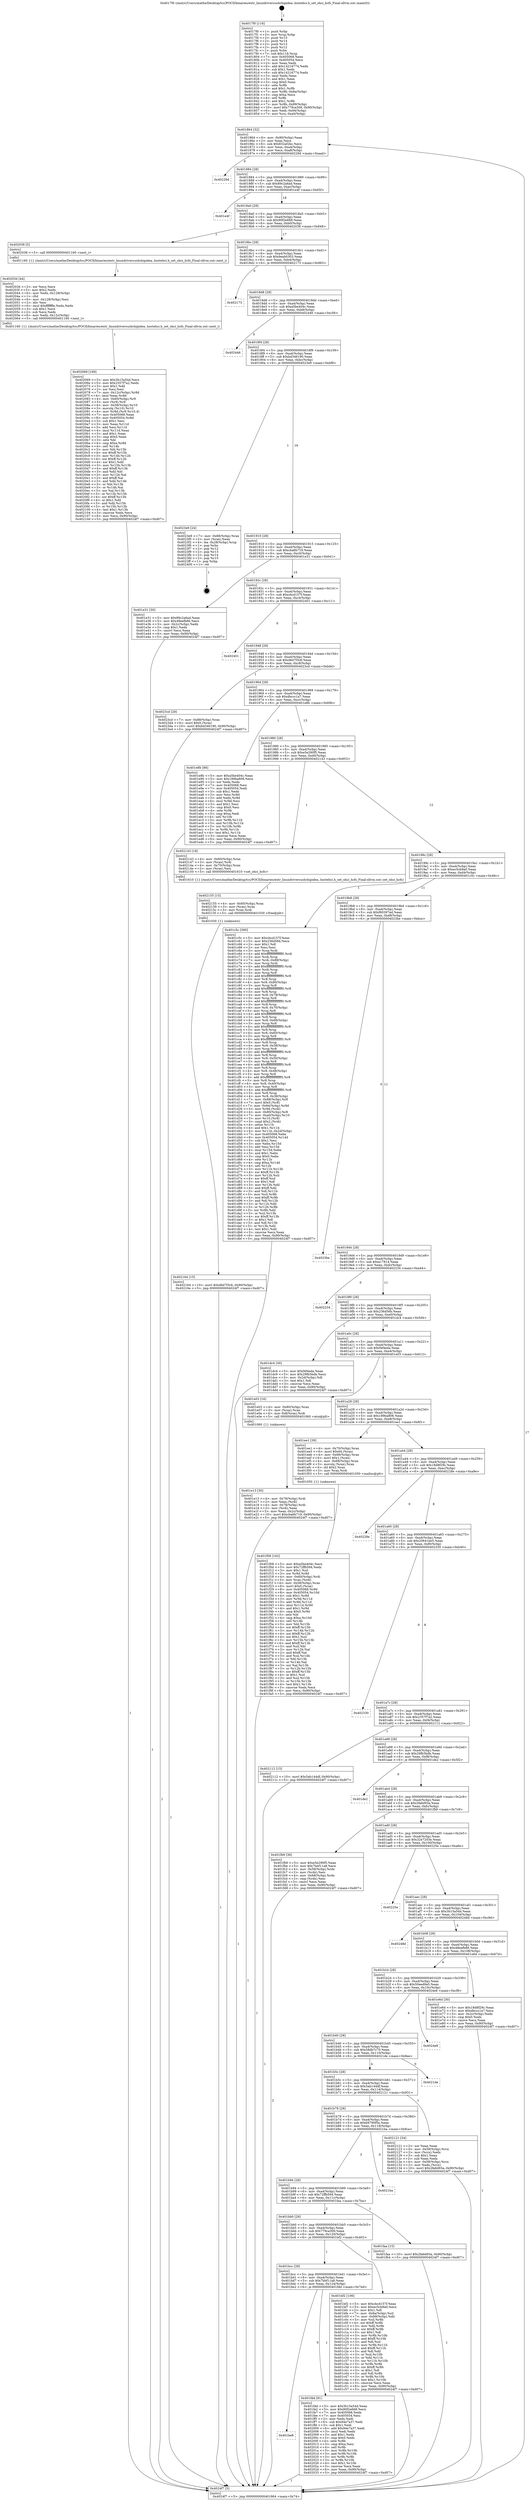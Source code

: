 digraph "0x4017f0" {
  label = "0x4017f0 (/mnt/c/Users/mathe/Desktop/tcc/POCII/binaries/extr_linuxdriversusbchipidea..hostehci.h_set_ohci_hcfs_Final-ollvm.out::main(0))"
  labelloc = "t"
  node[shape=record]

  Entry [label="",width=0.3,height=0.3,shape=circle,fillcolor=black,style=filled]
  "0x401864" [label="{
     0x401864 [32]\l
     | [instrs]\l
     &nbsp;&nbsp;0x401864 \<+6\>: mov -0x90(%rbp),%eax\l
     &nbsp;&nbsp;0x40186a \<+2\>: mov %eax,%ecx\l
     &nbsp;&nbsp;0x40186c \<+6\>: sub $0x832af2bc,%ecx\l
     &nbsp;&nbsp;0x401872 \<+6\>: mov %eax,-0xa4(%rbp)\l
     &nbsp;&nbsp;0x401878 \<+6\>: mov %ecx,-0xa8(%rbp)\l
     &nbsp;&nbsp;0x40187e \<+6\>: je 000000000040229d \<main+0xaad\>\l
  }"]
  "0x40229d" [label="{
     0x40229d\l
  }", style=dashed]
  "0x401884" [label="{
     0x401884 [28]\l
     | [instrs]\l
     &nbsp;&nbsp;0x401884 \<+5\>: jmp 0000000000401889 \<main+0x99\>\l
     &nbsp;&nbsp;0x401889 \<+6\>: mov -0xa4(%rbp),%eax\l
     &nbsp;&nbsp;0x40188f \<+5\>: sub $0x89c2a6ad,%eax\l
     &nbsp;&nbsp;0x401894 \<+6\>: mov %eax,-0xac(%rbp)\l
     &nbsp;&nbsp;0x40189a \<+6\>: je 0000000000401e4f \<main+0x65f\>\l
  }"]
  Exit [label="",width=0.3,height=0.3,shape=circle,fillcolor=black,style=filled,peripheries=2]
  "0x401e4f" [label="{
     0x401e4f\l
  }", style=dashed]
  "0x4018a0" [label="{
     0x4018a0 [28]\l
     | [instrs]\l
     &nbsp;&nbsp;0x4018a0 \<+5\>: jmp 00000000004018a5 \<main+0xb5\>\l
     &nbsp;&nbsp;0x4018a5 \<+6\>: mov -0xa4(%rbp),%eax\l
     &nbsp;&nbsp;0x4018ab \<+5\>: sub $0x90f2e668,%eax\l
     &nbsp;&nbsp;0x4018b0 \<+6\>: mov %eax,-0xb0(%rbp)\l
     &nbsp;&nbsp;0x4018b6 \<+6\>: je 0000000000402038 \<main+0x848\>\l
  }"]
  "0x402164" [label="{
     0x402164 [15]\l
     | [instrs]\l
     &nbsp;&nbsp;0x402164 \<+10\>: movl $0xd6d7f3c6,-0x90(%rbp)\l
     &nbsp;&nbsp;0x40216e \<+5\>: jmp 00000000004024f7 \<main+0xd07\>\l
  }"]
  "0x402038" [label="{
     0x402038 [5]\l
     | [instrs]\l
     &nbsp;&nbsp;0x402038 \<+5\>: call 0000000000401160 \<next_i\>\l
     | [calls]\l
     &nbsp;&nbsp;0x401160 \{1\} (/mnt/c/Users/mathe/Desktop/tcc/POCII/binaries/extr_linuxdriversusbchipidea..hostehci.h_set_ohci_hcfs_Final-ollvm.out::next_i)\l
  }"]
  "0x4018bc" [label="{
     0x4018bc [28]\l
     | [instrs]\l
     &nbsp;&nbsp;0x4018bc \<+5\>: jmp 00000000004018c1 \<main+0xd1\>\l
     &nbsp;&nbsp;0x4018c1 \<+6\>: mov -0xa4(%rbp),%eax\l
     &nbsp;&nbsp;0x4018c7 \<+5\>: sub $0x9eab0303,%eax\l
     &nbsp;&nbsp;0x4018cc \<+6\>: mov %eax,-0xb4(%rbp)\l
     &nbsp;&nbsp;0x4018d2 \<+6\>: je 0000000000402173 \<main+0x983\>\l
  }"]
  "0x402155" [label="{
     0x402155 [15]\l
     | [instrs]\l
     &nbsp;&nbsp;0x402155 \<+4\>: mov -0x60(%rbp),%rax\l
     &nbsp;&nbsp;0x402159 \<+3\>: mov (%rax),%rax\l
     &nbsp;&nbsp;0x40215c \<+3\>: mov %rax,%rdi\l
     &nbsp;&nbsp;0x40215f \<+5\>: call 0000000000401030 \<free@plt\>\l
     | [calls]\l
     &nbsp;&nbsp;0x401030 \{1\} (unknown)\l
  }"]
  "0x402173" [label="{
     0x402173\l
  }", style=dashed]
  "0x4018d8" [label="{
     0x4018d8 [28]\l
     | [instrs]\l
     &nbsp;&nbsp;0x4018d8 \<+5\>: jmp 00000000004018dd \<main+0xed\>\l
     &nbsp;&nbsp;0x4018dd \<+6\>: mov -0xa4(%rbp),%eax\l
     &nbsp;&nbsp;0x4018e3 \<+5\>: sub $0xa5be404c,%eax\l
     &nbsp;&nbsp;0x4018e8 \<+6\>: mov %eax,-0xb8(%rbp)\l
     &nbsp;&nbsp;0x4018ee \<+6\>: je 0000000000402446 \<main+0xc56\>\l
  }"]
  "0x402069" [label="{
     0x402069 [169]\l
     | [instrs]\l
     &nbsp;&nbsp;0x402069 \<+5\>: mov $0x3b15a54d,%ecx\l
     &nbsp;&nbsp;0x40206e \<+5\>: mov $0x2357f7a2,%edx\l
     &nbsp;&nbsp;0x402073 \<+3\>: mov $0x1,%dil\l
     &nbsp;&nbsp;0x402076 \<+2\>: xor %esi,%esi\l
     &nbsp;&nbsp;0x402078 \<+7\>: mov -0x12c(%rbp),%r8d\l
     &nbsp;&nbsp;0x40207f \<+4\>: imul %eax,%r8d\l
     &nbsp;&nbsp;0x402083 \<+4\>: mov -0x60(%rbp),%r9\l
     &nbsp;&nbsp;0x402087 \<+3\>: mov (%r9),%r9\l
     &nbsp;&nbsp;0x40208a \<+4\>: mov -0x58(%rbp),%r10\l
     &nbsp;&nbsp;0x40208e \<+3\>: movslq (%r10),%r10\l
     &nbsp;&nbsp;0x402091 \<+4\>: mov %r8d,(%r9,%r10,4)\l
     &nbsp;&nbsp;0x402095 \<+7\>: mov 0x405068,%eax\l
     &nbsp;&nbsp;0x40209c \<+8\>: mov 0x405054,%r8d\l
     &nbsp;&nbsp;0x4020a4 \<+3\>: sub $0x1,%esi\l
     &nbsp;&nbsp;0x4020a7 \<+3\>: mov %eax,%r11d\l
     &nbsp;&nbsp;0x4020aa \<+3\>: add %esi,%r11d\l
     &nbsp;&nbsp;0x4020ad \<+4\>: imul %r11d,%eax\l
     &nbsp;&nbsp;0x4020b1 \<+3\>: and $0x1,%eax\l
     &nbsp;&nbsp;0x4020b4 \<+3\>: cmp $0x0,%eax\l
     &nbsp;&nbsp;0x4020b7 \<+3\>: sete %bl\l
     &nbsp;&nbsp;0x4020ba \<+4\>: cmp $0xa,%r8d\l
     &nbsp;&nbsp;0x4020be \<+4\>: setl %r14b\l
     &nbsp;&nbsp;0x4020c2 \<+3\>: mov %bl,%r15b\l
     &nbsp;&nbsp;0x4020c5 \<+4\>: xor $0xff,%r15b\l
     &nbsp;&nbsp;0x4020c9 \<+3\>: mov %r14b,%r12b\l
     &nbsp;&nbsp;0x4020cc \<+4\>: xor $0xff,%r12b\l
     &nbsp;&nbsp;0x4020d0 \<+4\>: xor $0x1,%dil\l
     &nbsp;&nbsp;0x4020d4 \<+3\>: mov %r15b,%r13b\l
     &nbsp;&nbsp;0x4020d7 \<+4\>: and $0xff,%r13b\l
     &nbsp;&nbsp;0x4020db \<+3\>: and %dil,%bl\l
     &nbsp;&nbsp;0x4020de \<+3\>: mov %r12b,%al\l
     &nbsp;&nbsp;0x4020e1 \<+2\>: and $0xff,%al\l
     &nbsp;&nbsp;0x4020e3 \<+3\>: and %dil,%r14b\l
     &nbsp;&nbsp;0x4020e6 \<+3\>: or %bl,%r13b\l
     &nbsp;&nbsp;0x4020e9 \<+3\>: or %r14b,%al\l
     &nbsp;&nbsp;0x4020ec \<+3\>: xor %al,%r13b\l
     &nbsp;&nbsp;0x4020ef \<+3\>: or %r12b,%r15b\l
     &nbsp;&nbsp;0x4020f2 \<+4\>: xor $0xff,%r15b\l
     &nbsp;&nbsp;0x4020f6 \<+4\>: or $0x1,%dil\l
     &nbsp;&nbsp;0x4020fa \<+3\>: and %dil,%r15b\l
     &nbsp;&nbsp;0x4020fd \<+3\>: or %r15b,%r13b\l
     &nbsp;&nbsp;0x402100 \<+4\>: test $0x1,%r13b\l
     &nbsp;&nbsp;0x402104 \<+3\>: cmovne %edx,%ecx\l
     &nbsp;&nbsp;0x402107 \<+6\>: mov %ecx,-0x90(%rbp)\l
     &nbsp;&nbsp;0x40210d \<+5\>: jmp 00000000004024f7 \<main+0xd07\>\l
  }"]
  "0x402446" [label="{
     0x402446\l
  }", style=dashed]
  "0x4018f4" [label="{
     0x4018f4 [28]\l
     | [instrs]\l
     &nbsp;&nbsp;0x4018f4 \<+5\>: jmp 00000000004018f9 \<main+0x109\>\l
     &nbsp;&nbsp;0x4018f9 \<+6\>: mov -0xa4(%rbp),%eax\l
     &nbsp;&nbsp;0x4018ff \<+5\>: sub $0xbd346190,%eax\l
     &nbsp;&nbsp;0x401904 \<+6\>: mov %eax,-0xbc(%rbp)\l
     &nbsp;&nbsp;0x40190a \<+6\>: je 00000000004023e9 \<main+0xbf9\>\l
  }"]
  "0x40203d" [label="{
     0x40203d [44]\l
     | [instrs]\l
     &nbsp;&nbsp;0x40203d \<+2\>: xor %ecx,%ecx\l
     &nbsp;&nbsp;0x40203f \<+5\>: mov $0x2,%edx\l
     &nbsp;&nbsp;0x402044 \<+6\>: mov %edx,-0x128(%rbp)\l
     &nbsp;&nbsp;0x40204a \<+1\>: cltd\l
     &nbsp;&nbsp;0x40204b \<+6\>: mov -0x128(%rbp),%esi\l
     &nbsp;&nbsp;0x402051 \<+2\>: idiv %esi\l
     &nbsp;&nbsp;0x402053 \<+6\>: imul $0xfffffffe,%edx,%edx\l
     &nbsp;&nbsp;0x402059 \<+3\>: sub $0x1,%ecx\l
     &nbsp;&nbsp;0x40205c \<+2\>: sub %ecx,%edx\l
     &nbsp;&nbsp;0x40205e \<+6\>: mov %edx,-0x12c(%rbp)\l
     &nbsp;&nbsp;0x402064 \<+5\>: call 0000000000401160 \<next_i\>\l
     | [calls]\l
     &nbsp;&nbsp;0x401160 \{1\} (/mnt/c/Users/mathe/Desktop/tcc/POCII/binaries/extr_linuxdriversusbchipidea..hostehci.h_set_ohci_hcfs_Final-ollvm.out::next_i)\l
  }"]
  "0x4023e9" [label="{
     0x4023e9 [24]\l
     | [instrs]\l
     &nbsp;&nbsp;0x4023e9 \<+7\>: mov -0x88(%rbp),%rax\l
     &nbsp;&nbsp;0x4023f0 \<+2\>: mov (%rax),%eax\l
     &nbsp;&nbsp;0x4023f2 \<+4\>: lea -0x28(%rbp),%rsp\l
     &nbsp;&nbsp;0x4023f6 \<+1\>: pop %rbx\l
     &nbsp;&nbsp;0x4023f7 \<+2\>: pop %r12\l
     &nbsp;&nbsp;0x4023f9 \<+2\>: pop %r13\l
     &nbsp;&nbsp;0x4023fb \<+2\>: pop %r14\l
     &nbsp;&nbsp;0x4023fd \<+2\>: pop %r15\l
     &nbsp;&nbsp;0x4023ff \<+1\>: pop %rbp\l
     &nbsp;&nbsp;0x402400 \<+1\>: ret\l
  }"]
  "0x401910" [label="{
     0x401910 [28]\l
     | [instrs]\l
     &nbsp;&nbsp;0x401910 \<+5\>: jmp 0000000000401915 \<main+0x125\>\l
     &nbsp;&nbsp;0x401915 \<+6\>: mov -0xa4(%rbp),%eax\l
     &nbsp;&nbsp;0x40191b \<+5\>: sub $0xcba6b719,%eax\l
     &nbsp;&nbsp;0x401920 \<+6\>: mov %eax,-0xc0(%rbp)\l
     &nbsp;&nbsp;0x401926 \<+6\>: je 0000000000401e31 \<main+0x641\>\l
  }"]
  "0x401be8" [label="{
     0x401be8\l
  }", style=dashed]
  "0x401e31" [label="{
     0x401e31 [30]\l
     | [instrs]\l
     &nbsp;&nbsp;0x401e31 \<+5\>: mov $0x89c2a6ad,%eax\l
     &nbsp;&nbsp;0x401e36 \<+5\>: mov $0x48eefb86,%ecx\l
     &nbsp;&nbsp;0x401e3b \<+3\>: mov -0x2c(%rbp),%edx\l
     &nbsp;&nbsp;0x401e3e \<+3\>: cmp $0x1,%edx\l
     &nbsp;&nbsp;0x401e41 \<+3\>: cmovl %ecx,%eax\l
     &nbsp;&nbsp;0x401e44 \<+6\>: mov %eax,-0x90(%rbp)\l
     &nbsp;&nbsp;0x401e4a \<+5\>: jmp 00000000004024f7 \<main+0xd07\>\l
  }"]
  "0x40192c" [label="{
     0x40192c [28]\l
     | [instrs]\l
     &nbsp;&nbsp;0x40192c \<+5\>: jmp 0000000000401931 \<main+0x141\>\l
     &nbsp;&nbsp;0x401931 \<+6\>: mov -0xa4(%rbp),%eax\l
     &nbsp;&nbsp;0x401937 \<+5\>: sub $0xcbcd157f,%eax\l
     &nbsp;&nbsp;0x40193c \<+6\>: mov %eax,-0xc4(%rbp)\l
     &nbsp;&nbsp;0x401942 \<+6\>: je 0000000000402401 \<main+0xc11\>\l
  }"]
  "0x401fdd" [label="{
     0x401fdd [91]\l
     | [instrs]\l
     &nbsp;&nbsp;0x401fdd \<+5\>: mov $0x3b15a54d,%eax\l
     &nbsp;&nbsp;0x401fe2 \<+5\>: mov $0x90f2e668,%ecx\l
     &nbsp;&nbsp;0x401fe7 \<+7\>: mov 0x405068,%edx\l
     &nbsp;&nbsp;0x401fee \<+7\>: mov 0x405054,%esi\l
     &nbsp;&nbsp;0x401ff5 \<+2\>: mov %edx,%edi\l
     &nbsp;&nbsp;0x401ff7 \<+6\>: sub $0x94e7a37,%edi\l
     &nbsp;&nbsp;0x401ffd \<+3\>: sub $0x1,%edi\l
     &nbsp;&nbsp;0x402000 \<+6\>: add $0x94e7a37,%edi\l
     &nbsp;&nbsp;0x402006 \<+3\>: imul %edi,%edx\l
     &nbsp;&nbsp;0x402009 \<+3\>: and $0x1,%edx\l
     &nbsp;&nbsp;0x40200c \<+3\>: cmp $0x0,%edx\l
     &nbsp;&nbsp;0x40200f \<+4\>: sete %r8b\l
     &nbsp;&nbsp;0x402013 \<+3\>: cmp $0xa,%esi\l
     &nbsp;&nbsp;0x402016 \<+4\>: setl %r9b\l
     &nbsp;&nbsp;0x40201a \<+3\>: mov %r8b,%r10b\l
     &nbsp;&nbsp;0x40201d \<+3\>: and %r9b,%r10b\l
     &nbsp;&nbsp;0x402020 \<+3\>: xor %r9b,%r8b\l
     &nbsp;&nbsp;0x402023 \<+3\>: or %r8b,%r10b\l
     &nbsp;&nbsp;0x402026 \<+4\>: test $0x1,%r10b\l
     &nbsp;&nbsp;0x40202a \<+3\>: cmovne %ecx,%eax\l
     &nbsp;&nbsp;0x40202d \<+6\>: mov %eax,-0x90(%rbp)\l
     &nbsp;&nbsp;0x402033 \<+5\>: jmp 00000000004024f7 \<main+0xd07\>\l
  }"]
  "0x402401" [label="{
     0x402401\l
  }", style=dashed]
  "0x401948" [label="{
     0x401948 [28]\l
     | [instrs]\l
     &nbsp;&nbsp;0x401948 \<+5\>: jmp 000000000040194d \<main+0x15d\>\l
     &nbsp;&nbsp;0x40194d \<+6\>: mov -0xa4(%rbp),%eax\l
     &nbsp;&nbsp;0x401953 \<+5\>: sub $0xd6d7f3c6,%eax\l
     &nbsp;&nbsp;0x401958 \<+6\>: mov %eax,-0xc8(%rbp)\l
     &nbsp;&nbsp;0x40195e \<+6\>: je 00000000004023cd \<main+0xbdd\>\l
  }"]
  "0x401f08" [label="{
     0x401f08 [162]\l
     | [instrs]\l
     &nbsp;&nbsp;0x401f08 \<+5\>: mov $0xa5be404c,%ecx\l
     &nbsp;&nbsp;0x401f0d \<+5\>: mov $0x72ffb594,%edx\l
     &nbsp;&nbsp;0x401f12 \<+3\>: mov $0x1,%sil\l
     &nbsp;&nbsp;0x401f15 \<+3\>: xor %r8d,%r8d\l
     &nbsp;&nbsp;0x401f18 \<+4\>: mov -0x60(%rbp),%rdi\l
     &nbsp;&nbsp;0x401f1c \<+3\>: mov %rax,(%rdi)\l
     &nbsp;&nbsp;0x401f1f \<+4\>: mov -0x58(%rbp),%rax\l
     &nbsp;&nbsp;0x401f23 \<+6\>: movl $0x0,(%rax)\l
     &nbsp;&nbsp;0x401f29 \<+8\>: mov 0x405068,%r9d\l
     &nbsp;&nbsp;0x401f31 \<+8\>: mov 0x405054,%r10d\l
     &nbsp;&nbsp;0x401f39 \<+4\>: sub $0x1,%r8d\l
     &nbsp;&nbsp;0x401f3d \<+3\>: mov %r9d,%r11d\l
     &nbsp;&nbsp;0x401f40 \<+3\>: add %r8d,%r11d\l
     &nbsp;&nbsp;0x401f43 \<+4\>: imul %r11d,%r9d\l
     &nbsp;&nbsp;0x401f47 \<+4\>: and $0x1,%r9d\l
     &nbsp;&nbsp;0x401f4b \<+4\>: cmp $0x0,%r9d\l
     &nbsp;&nbsp;0x401f4f \<+3\>: sete %bl\l
     &nbsp;&nbsp;0x401f52 \<+4\>: cmp $0xa,%r10d\l
     &nbsp;&nbsp;0x401f56 \<+4\>: setl %r14b\l
     &nbsp;&nbsp;0x401f5a \<+3\>: mov %bl,%r15b\l
     &nbsp;&nbsp;0x401f5d \<+4\>: xor $0xff,%r15b\l
     &nbsp;&nbsp;0x401f61 \<+3\>: mov %r14b,%r12b\l
     &nbsp;&nbsp;0x401f64 \<+4\>: xor $0xff,%r12b\l
     &nbsp;&nbsp;0x401f68 \<+4\>: xor $0x1,%sil\l
     &nbsp;&nbsp;0x401f6c \<+3\>: mov %r15b,%r13b\l
     &nbsp;&nbsp;0x401f6f \<+4\>: and $0xff,%r13b\l
     &nbsp;&nbsp;0x401f73 \<+3\>: and %sil,%bl\l
     &nbsp;&nbsp;0x401f76 \<+3\>: mov %r12b,%al\l
     &nbsp;&nbsp;0x401f79 \<+2\>: and $0xff,%al\l
     &nbsp;&nbsp;0x401f7b \<+3\>: and %sil,%r14b\l
     &nbsp;&nbsp;0x401f7e \<+3\>: or %bl,%r13b\l
     &nbsp;&nbsp;0x401f81 \<+3\>: or %r14b,%al\l
     &nbsp;&nbsp;0x401f84 \<+3\>: xor %al,%r13b\l
     &nbsp;&nbsp;0x401f87 \<+3\>: or %r12b,%r15b\l
     &nbsp;&nbsp;0x401f8a \<+4\>: xor $0xff,%r15b\l
     &nbsp;&nbsp;0x401f8e \<+4\>: or $0x1,%sil\l
     &nbsp;&nbsp;0x401f92 \<+3\>: and %sil,%r15b\l
     &nbsp;&nbsp;0x401f95 \<+3\>: or %r15b,%r13b\l
     &nbsp;&nbsp;0x401f98 \<+4\>: test $0x1,%r13b\l
     &nbsp;&nbsp;0x401f9c \<+3\>: cmovne %edx,%ecx\l
     &nbsp;&nbsp;0x401f9f \<+6\>: mov %ecx,-0x90(%rbp)\l
     &nbsp;&nbsp;0x401fa5 \<+5\>: jmp 00000000004024f7 \<main+0xd07\>\l
  }"]
  "0x4023cd" [label="{
     0x4023cd [28]\l
     | [instrs]\l
     &nbsp;&nbsp;0x4023cd \<+7\>: mov -0x88(%rbp),%rax\l
     &nbsp;&nbsp;0x4023d4 \<+6\>: movl $0x0,(%rax)\l
     &nbsp;&nbsp;0x4023da \<+10\>: movl $0xbd346190,-0x90(%rbp)\l
     &nbsp;&nbsp;0x4023e4 \<+5\>: jmp 00000000004024f7 \<main+0xd07\>\l
  }"]
  "0x401964" [label="{
     0x401964 [28]\l
     | [instrs]\l
     &nbsp;&nbsp;0x401964 \<+5\>: jmp 0000000000401969 \<main+0x179\>\l
     &nbsp;&nbsp;0x401969 \<+6\>: mov -0xa4(%rbp),%eax\l
     &nbsp;&nbsp;0x40196f \<+5\>: sub $0xdbccc1a7,%eax\l
     &nbsp;&nbsp;0x401974 \<+6\>: mov %eax,-0xcc(%rbp)\l
     &nbsp;&nbsp;0x40197a \<+6\>: je 0000000000401e8b \<main+0x69b\>\l
  }"]
  "0x401e13" [label="{
     0x401e13 [30]\l
     | [instrs]\l
     &nbsp;&nbsp;0x401e13 \<+4\>: mov -0x78(%rbp),%rdi\l
     &nbsp;&nbsp;0x401e17 \<+2\>: mov %eax,(%rdi)\l
     &nbsp;&nbsp;0x401e19 \<+4\>: mov -0x78(%rbp),%rdi\l
     &nbsp;&nbsp;0x401e1d \<+2\>: mov (%rdi),%eax\l
     &nbsp;&nbsp;0x401e1f \<+3\>: mov %eax,-0x2c(%rbp)\l
     &nbsp;&nbsp;0x401e22 \<+10\>: movl $0xcba6b719,-0x90(%rbp)\l
     &nbsp;&nbsp;0x401e2c \<+5\>: jmp 00000000004024f7 \<main+0xd07\>\l
  }"]
  "0x401e8b" [label="{
     0x401e8b [86]\l
     | [instrs]\l
     &nbsp;&nbsp;0x401e8b \<+5\>: mov $0xa5be404c,%eax\l
     &nbsp;&nbsp;0x401e90 \<+5\>: mov $0x189ba806,%ecx\l
     &nbsp;&nbsp;0x401e95 \<+2\>: xor %edx,%edx\l
     &nbsp;&nbsp;0x401e97 \<+7\>: mov 0x405068,%esi\l
     &nbsp;&nbsp;0x401e9e \<+7\>: mov 0x405054,%edi\l
     &nbsp;&nbsp;0x401ea5 \<+3\>: sub $0x1,%edx\l
     &nbsp;&nbsp;0x401ea8 \<+3\>: mov %esi,%r8d\l
     &nbsp;&nbsp;0x401eab \<+3\>: add %edx,%r8d\l
     &nbsp;&nbsp;0x401eae \<+4\>: imul %r8d,%esi\l
     &nbsp;&nbsp;0x401eb2 \<+3\>: and $0x1,%esi\l
     &nbsp;&nbsp;0x401eb5 \<+3\>: cmp $0x0,%esi\l
     &nbsp;&nbsp;0x401eb8 \<+4\>: sete %r9b\l
     &nbsp;&nbsp;0x401ebc \<+3\>: cmp $0xa,%edi\l
     &nbsp;&nbsp;0x401ebf \<+4\>: setl %r10b\l
     &nbsp;&nbsp;0x401ec3 \<+3\>: mov %r9b,%r11b\l
     &nbsp;&nbsp;0x401ec6 \<+3\>: and %r10b,%r11b\l
     &nbsp;&nbsp;0x401ec9 \<+3\>: xor %r10b,%r9b\l
     &nbsp;&nbsp;0x401ecc \<+3\>: or %r9b,%r11b\l
     &nbsp;&nbsp;0x401ecf \<+4\>: test $0x1,%r11b\l
     &nbsp;&nbsp;0x401ed3 \<+3\>: cmovne %ecx,%eax\l
     &nbsp;&nbsp;0x401ed6 \<+6\>: mov %eax,-0x90(%rbp)\l
     &nbsp;&nbsp;0x401edc \<+5\>: jmp 00000000004024f7 \<main+0xd07\>\l
  }"]
  "0x401980" [label="{
     0x401980 [28]\l
     | [instrs]\l
     &nbsp;&nbsp;0x401980 \<+5\>: jmp 0000000000401985 \<main+0x195\>\l
     &nbsp;&nbsp;0x401985 \<+6\>: mov -0xa4(%rbp),%eax\l
     &nbsp;&nbsp;0x40198b \<+5\>: sub $0xe5e290f5,%eax\l
     &nbsp;&nbsp;0x401990 \<+6\>: mov %eax,-0xd0(%rbp)\l
     &nbsp;&nbsp;0x401996 \<+6\>: je 0000000000402143 \<main+0x953\>\l
  }"]
  "0x4017f0" [label="{
     0x4017f0 [116]\l
     | [instrs]\l
     &nbsp;&nbsp;0x4017f0 \<+1\>: push %rbp\l
     &nbsp;&nbsp;0x4017f1 \<+3\>: mov %rsp,%rbp\l
     &nbsp;&nbsp;0x4017f4 \<+2\>: push %r15\l
     &nbsp;&nbsp;0x4017f6 \<+2\>: push %r14\l
     &nbsp;&nbsp;0x4017f8 \<+2\>: push %r13\l
     &nbsp;&nbsp;0x4017fa \<+2\>: push %r12\l
     &nbsp;&nbsp;0x4017fc \<+1\>: push %rbx\l
     &nbsp;&nbsp;0x4017fd \<+7\>: sub $0x118,%rsp\l
     &nbsp;&nbsp;0x401804 \<+7\>: mov 0x405068,%eax\l
     &nbsp;&nbsp;0x40180b \<+7\>: mov 0x405054,%ecx\l
     &nbsp;&nbsp;0x401812 \<+2\>: mov %eax,%edx\l
     &nbsp;&nbsp;0x401814 \<+6\>: add $0x14216774,%edx\l
     &nbsp;&nbsp;0x40181a \<+3\>: sub $0x1,%edx\l
     &nbsp;&nbsp;0x40181d \<+6\>: sub $0x14216774,%edx\l
     &nbsp;&nbsp;0x401823 \<+3\>: imul %edx,%eax\l
     &nbsp;&nbsp;0x401826 \<+3\>: and $0x1,%eax\l
     &nbsp;&nbsp;0x401829 \<+3\>: cmp $0x0,%eax\l
     &nbsp;&nbsp;0x40182c \<+4\>: sete %r8b\l
     &nbsp;&nbsp;0x401830 \<+4\>: and $0x1,%r8b\l
     &nbsp;&nbsp;0x401834 \<+7\>: mov %r8b,-0x8a(%rbp)\l
     &nbsp;&nbsp;0x40183b \<+3\>: cmp $0xa,%ecx\l
     &nbsp;&nbsp;0x40183e \<+4\>: setl %r8b\l
     &nbsp;&nbsp;0x401842 \<+4\>: and $0x1,%r8b\l
     &nbsp;&nbsp;0x401846 \<+7\>: mov %r8b,-0x89(%rbp)\l
     &nbsp;&nbsp;0x40184d \<+10\>: movl $0x779ca309,-0x90(%rbp)\l
     &nbsp;&nbsp;0x401857 \<+6\>: mov %edi,-0x94(%rbp)\l
     &nbsp;&nbsp;0x40185d \<+7\>: mov %rsi,-0xa0(%rbp)\l
  }"]
  "0x402143" [label="{
     0x402143 [18]\l
     | [instrs]\l
     &nbsp;&nbsp;0x402143 \<+4\>: mov -0x60(%rbp),%rax\l
     &nbsp;&nbsp;0x402147 \<+3\>: mov (%rax),%rdi\l
     &nbsp;&nbsp;0x40214a \<+4\>: mov -0x70(%rbp),%rax\l
     &nbsp;&nbsp;0x40214e \<+2\>: mov (%rax),%esi\l
     &nbsp;&nbsp;0x402150 \<+5\>: call 0000000000401610 \<set_ohci_hcfs\>\l
     | [calls]\l
     &nbsp;&nbsp;0x401610 \{1\} (/mnt/c/Users/mathe/Desktop/tcc/POCII/binaries/extr_linuxdriversusbchipidea..hostehci.h_set_ohci_hcfs_Final-ollvm.out::set_ohci_hcfs)\l
  }"]
  "0x40199c" [label="{
     0x40199c [28]\l
     | [instrs]\l
     &nbsp;&nbsp;0x40199c \<+5\>: jmp 00000000004019a1 \<main+0x1b1\>\l
     &nbsp;&nbsp;0x4019a1 \<+6\>: mov -0xa4(%rbp),%eax\l
     &nbsp;&nbsp;0x4019a7 \<+5\>: sub $0xec5cb9a0,%eax\l
     &nbsp;&nbsp;0x4019ac \<+6\>: mov %eax,-0xd4(%rbp)\l
     &nbsp;&nbsp;0x4019b2 \<+6\>: je 0000000000401c5c \<main+0x46c\>\l
  }"]
  "0x4024f7" [label="{
     0x4024f7 [5]\l
     | [instrs]\l
     &nbsp;&nbsp;0x4024f7 \<+5\>: jmp 0000000000401864 \<main+0x74\>\l
  }"]
  "0x401c5c" [label="{
     0x401c5c [360]\l
     | [instrs]\l
     &nbsp;&nbsp;0x401c5c \<+5\>: mov $0xcbcd157f,%eax\l
     &nbsp;&nbsp;0x401c61 \<+5\>: mov $0x236d56b,%ecx\l
     &nbsp;&nbsp;0x401c66 \<+2\>: mov $0x1,%dl\l
     &nbsp;&nbsp;0x401c68 \<+2\>: xor %esi,%esi\l
     &nbsp;&nbsp;0x401c6a \<+3\>: mov %rsp,%rdi\l
     &nbsp;&nbsp;0x401c6d \<+4\>: add $0xfffffffffffffff0,%rdi\l
     &nbsp;&nbsp;0x401c71 \<+3\>: mov %rdi,%rsp\l
     &nbsp;&nbsp;0x401c74 \<+7\>: mov %rdi,-0x88(%rbp)\l
     &nbsp;&nbsp;0x401c7b \<+3\>: mov %rsp,%rdi\l
     &nbsp;&nbsp;0x401c7e \<+4\>: add $0xfffffffffffffff0,%rdi\l
     &nbsp;&nbsp;0x401c82 \<+3\>: mov %rdi,%rsp\l
     &nbsp;&nbsp;0x401c85 \<+3\>: mov %rsp,%r8\l
     &nbsp;&nbsp;0x401c88 \<+4\>: add $0xfffffffffffffff0,%r8\l
     &nbsp;&nbsp;0x401c8c \<+3\>: mov %r8,%rsp\l
     &nbsp;&nbsp;0x401c8f \<+4\>: mov %r8,-0x80(%rbp)\l
     &nbsp;&nbsp;0x401c93 \<+3\>: mov %rsp,%r8\l
     &nbsp;&nbsp;0x401c96 \<+4\>: add $0xfffffffffffffff0,%r8\l
     &nbsp;&nbsp;0x401c9a \<+3\>: mov %r8,%rsp\l
     &nbsp;&nbsp;0x401c9d \<+4\>: mov %r8,-0x78(%rbp)\l
     &nbsp;&nbsp;0x401ca1 \<+3\>: mov %rsp,%r8\l
     &nbsp;&nbsp;0x401ca4 \<+4\>: add $0xfffffffffffffff0,%r8\l
     &nbsp;&nbsp;0x401ca8 \<+3\>: mov %r8,%rsp\l
     &nbsp;&nbsp;0x401cab \<+4\>: mov %r8,-0x70(%rbp)\l
     &nbsp;&nbsp;0x401caf \<+3\>: mov %rsp,%r8\l
     &nbsp;&nbsp;0x401cb2 \<+4\>: add $0xfffffffffffffff0,%r8\l
     &nbsp;&nbsp;0x401cb6 \<+3\>: mov %r8,%rsp\l
     &nbsp;&nbsp;0x401cb9 \<+4\>: mov %r8,-0x68(%rbp)\l
     &nbsp;&nbsp;0x401cbd \<+3\>: mov %rsp,%r8\l
     &nbsp;&nbsp;0x401cc0 \<+4\>: add $0xfffffffffffffff0,%r8\l
     &nbsp;&nbsp;0x401cc4 \<+3\>: mov %r8,%rsp\l
     &nbsp;&nbsp;0x401cc7 \<+4\>: mov %r8,-0x60(%rbp)\l
     &nbsp;&nbsp;0x401ccb \<+3\>: mov %rsp,%r8\l
     &nbsp;&nbsp;0x401cce \<+4\>: add $0xfffffffffffffff0,%r8\l
     &nbsp;&nbsp;0x401cd2 \<+3\>: mov %r8,%rsp\l
     &nbsp;&nbsp;0x401cd5 \<+4\>: mov %r8,-0x58(%rbp)\l
     &nbsp;&nbsp;0x401cd9 \<+3\>: mov %rsp,%r8\l
     &nbsp;&nbsp;0x401cdc \<+4\>: add $0xfffffffffffffff0,%r8\l
     &nbsp;&nbsp;0x401ce0 \<+3\>: mov %r8,%rsp\l
     &nbsp;&nbsp;0x401ce3 \<+4\>: mov %r8,-0x50(%rbp)\l
     &nbsp;&nbsp;0x401ce7 \<+3\>: mov %rsp,%r8\l
     &nbsp;&nbsp;0x401cea \<+4\>: add $0xfffffffffffffff0,%r8\l
     &nbsp;&nbsp;0x401cee \<+3\>: mov %r8,%rsp\l
     &nbsp;&nbsp;0x401cf1 \<+4\>: mov %r8,-0x48(%rbp)\l
     &nbsp;&nbsp;0x401cf5 \<+3\>: mov %rsp,%r8\l
     &nbsp;&nbsp;0x401cf8 \<+4\>: add $0xfffffffffffffff0,%r8\l
     &nbsp;&nbsp;0x401cfc \<+3\>: mov %r8,%rsp\l
     &nbsp;&nbsp;0x401cff \<+4\>: mov %r8,-0x40(%rbp)\l
     &nbsp;&nbsp;0x401d03 \<+3\>: mov %rsp,%r8\l
     &nbsp;&nbsp;0x401d06 \<+4\>: add $0xfffffffffffffff0,%r8\l
     &nbsp;&nbsp;0x401d0a \<+3\>: mov %r8,%rsp\l
     &nbsp;&nbsp;0x401d0d \<+4\>: mov %r8,-0x38(%rbp)\l
     &nbsp;&nbsp;0x401d11 \<+7\>: mov -0x88(%rbp),%r8\l
     &nbsp;&nbsp;0x401d18 \<+7\>: movl $0x0,(%r8)\l
     &nbsp;&nbsp;0x401d1f \<+7\>: mov -0x94(%rbp),%r9d\l
     &nbsp;&nbsp;0x401d26 \<+3\>: mov %r9d,(%rdi)\l
     &nbsp;&nbsp;0x401d29 \<+4\>: mov -0x80(%rbp),%r8\l
     &nbsp;&nbsp;0x401d2d \<+7\>: mov -0xa0(%rbp),%r10\l
     &nbsp;&nbsp;0x401d34 \<+3\>: mov %r10,(%r8)\l
     &nbsp;&nbsp;0x401d37 \<+3\>: cmpl $0x2,(%rdi)\l
     &nbsp;&nbsp;0x401d3a \<+4\>: setne %r11b\l
     &nbsp;&nbsp;0x401d3e \<+4\>: and $0x1,%r11b\l
     &nbsp;&nbsp;0x401d42 \<+4\>: mov %r11b,-0x2d(%rbp)\l
     &nbsp;&nbsp;0x401d46 \<+7\>: mov 0x405068,%ebx\l
     &nbsp;&nbsp;0x401d4d \<+8\>: mov 0x405054,%r14d\l
     &nbsp;&nbsp;0x401d55 \<+3\>: sub $0x1,%esi\l
     &nbsp;&nbsp;0x401d58 \<+3\>: mov %ebx,%r15d\l
     &nbsp;&nbsp;0x401d5b \<+3\>: add %esi,%r15d\l
     &nbsp;&nbsp;0x401d5e \<+4\>: imul %r15d,%ebx\l
     &nbsp;&nbsp;0x401d62 \<+3\>: and $0x1,%ebx\l
     &nbsp;&nbsp;0x401d65 \<+3\>: cmp $0x0,%ebx\l
     &nbsp;&nbsp;0x401d68 \<+4\>: sete %r11b\l
     &nbsp;&nbsp;0x401d6c \<+4\>: cmp $0xa,%r14d\l
     &nbsp;&nbsp;0x401d70 \<+4\>: setl %r12b\l
     &nbsp;&nbsp;0x401d74 \<+3\>: mov %r11b,%r13b\l
     &nbsp;&nbsp;0x401d77 \<+4\>: xor $0xff,%r13b\l
     &nbsp;&nbsp;0x401d7b \<+3\>: mov %r12b,%sil\l
     &nbsp;&nbsp;0x401d7e \<+4\>: xor $0xff,%sil\l
     &nbsp;&nbsp;0x401d82 \<+3\>: xor $0x1,%dl\l
     &nbsp;&nbsp;0x401d85 \<+3\>: mov %r13b,%dil\l
     &nbsp;&nbsp;0x401d88 \<+4\>: and $0xff,%dil\l
     &nbsp;&nbsp;0x401d8c \<+3\>: and %dl,%r11b\l
     &nbsp;&nbsp;0x401d8f \<+3\>: mov %sil,%r8b\l
     &nbsp;&nbsp;0x401d92 \<+4\>: and $0xff,%r8b\l
     &nbsp;&nbsp;0x401d96 \<+3\>: and %dl,%r12b\l
     &nbsp;&nbsp;0x401d99 \<+3\>: or %r11b,%dil\l
     &nbsp;&nbsp;0x401d9c \<+3\>: or %r12b,%r8b\l
     &nbsp;&nbsp;0x401d9f \<+3\>: xor %r8b,%dil\l
     &nbsp;&nbsp;0x401da2 \<+3\>: or %sil,%r13b\l
     &nbsp;&nbsp;0x401da5 \<+4\>: xor $0xff,%r13b\l
     &nbsp;&nbsp;0x401da9 \<+3\>: or $0x1,%dl\l
     &nbsp;&nbsp;0x401dac \<+3\>: and %dl,%r13b\l
     &nbsp;&nbsp;0x401daf \<+3\>: or %r13b,%dil\l
     &nbsp;&nbsp;0x401db2 \<+4\>: test $0x1,%dil\l
     &nbsp;&nbsp;0x401db6 \<+3\>: cmovne %ecx,%eax\l
     &nbsp;&nbsp;0x401db9 \<+6\>: mov %eax,-0x90(%rbp)\l
     &nbsp;&nbsp;0x401dbf \<+5\>: jmp 00000000004024f7 \<main+0xd07\>\l
  }"]
  "0x4019b8" [label="{
     0x4019b8 [28]\l
     | [instrs]\l
     &nbsp;&nbsp;0x4019b8 \<+5\>: jmp 00000000004019bd \<main+0x1cd\>\l
     &nbsp;&nbsp;0x4019bd \<+6\>: mov -0xa4(%rbp),%eax\l
     &nbsp;&nbsp;0x4019c3 \<+5\>: sub $0xf60397ed,%eax\l
     &nbsp;&nbsp;0x4019c8 \<+6\>: mov %eax,-0xd8(%rbp)\l
     &nbsp;&nbsp;0x4019ce \<+6\>: je 00000000004023be \<main+0xbce\>\l
  }"]
  "0x401bcc" [label="{
     0x401bcc [28]\l
     | [instrs]\l
     &nbsp;&nbsp;0x401bcc \<+5\>: jmp 0000000000401bd1 \<main+0x3e1\>\l
     &nbsp;&nbsp;0x401bd1 \<+6\>: mov -0xa4(%rbp),%eax\l
     &nbsp;&nbsp;0x401bd7 \<+5\>: sub $0x7bbf11a8,%eax\l
     &nbsp;&nbsp;0x401bdc \<+6\>: mov %eax,-0x124(%rbp)\l
     &nbsp;&nbsp;0x401be2 \<+6\>: je 0000000000401fdd \<main+0x7ed\>\l
  }"]
  "0x4023be" [label="{
     0x4023be\l
  }", style=dashed]
  "0x4019d4" [label="{
     0x4019d4 [28]\l
     | [instrs]\l
     &nbsp;&nbsp;0x4019d4 \<+5\>: jmp 00000000004019d9 \<main+0x1e9\>\l
     &nbsp;&nbsp;0x4019d9 \<+6\>: mov -0xa4(%rbp),%eax\l
     &nbsp;&nbsp;0x4019df \<+5\>: sub $0xa17814,%eax\l
     &nbsp;&nbsp;0x4019e4 \<+6\>: mov %eax,-0xdc(%rbp)\l
     &nbsp;&nbsp;0x4019ea \<+6\>: je 0000000000402234 \<main+0xa44\>\l
  }"]
  "0x401bf2" [label="{
     0x401bf2 [106]\l
     | [instrs]\l
     &nbsp;&nbsp;0x401bf2 \<+5\>: mov $0xcbcd157f,%eax\l
     &nbsp;&nbsp;0x401bf7 \<+5\>: mov $0xec5cb9a0,%ecx\l
     &nbsp;&nbsp;0x401bfc \<+2\>: mov $0x1,%dl\l
     &nbsp;&nbsp;0x401bfe \<+7\>: mov -0x8a(%rbp),%sil\l
     &nbsp;&nbsp;0x401c05 \<+7\>: mov -0x89(%rbp),%dil\l
     &nbsp;&nbsp;0x401c0c \<+3\>: mov %sil,%r8b\l
     &nbsp;&nbsp;0x401c0f \<+4\>: xor $0xff,%r8b\l
     &nbsp;&nbsp;0x401c13 \<+3\>: mov %dil,%r9b\l
     &nbsp;&nbsp;0x401c16 \<+4\>: xor $0xff,%r9b\l
     &nbsp;&nbsp;0x401c1a \<+3\>: xor $0x1,%dl\l
     &nbsp;&nbsp;0x401c1d \<+3\>: mov %r8b,%r10b\l
     &nbsp;&nbsp;0x401c20 \<+4\>: and $0xff,%r10b\l
     &nbsp;&nbsp;0x401c24 \<+3\>: and %dl,%sil\l
     &nbsp;&nbsp;0x401c27 \<+3\>: mov %r9b,%r11b\l
     &nbsp;&nbsp;0x401c2a \<+4\>: and $0xff,%r11b\l
     &nbsp;&nbsp;0x401c2e \<+3\>: and %dl,%dil\l
     &nbsp;&nbsp;0x401c31 \<+3\>: or %sil,%r10b\l
     &nbsp;&nbsp;0x401c34 \<+3\>: or %dil,%r11b\l
     &nbsp;&nbsp;0x401c37 \<+3\>: xor %r11b,%r10b\l
     &nbsp;&nbsp;0x401c3a \<+3\>: or %r9b,%r8b\l
     &nbsp;&nbsp;0x401c3d \<+4\>: xor $0xff,%r8b\l
     &nbsp;&nbsp;0x401c41 \<+3\>: or $0x1,%dl\l
     &nbsp;&nbsp;0x401c44 \<+3\>: and %dl,%r8b\l
     &nbsp;&nbsp;0x401c47 \<+3\>: or %r8b,%r10b\l
     &nbsp;&nbsp;0x401c4a \<+4\>: test $0x1,%r10b\l
     &nbsp;&nbsp;0x401c4e \<+3\>: cmovne %ecx,%eax\l
     &nbsp;&nbsp;0x401c51 \<+6\>: mov %eax,-0x90(%rbp)\l
     &nbsp;&nbsp;0x401c57 \<+5\>: jmp 00000000004024f7 \<main+0xd07\>\l
  }"]
  "0x402234" [label="{
     0x402234\l
  }", style=dashed]
  "0x4019f0" [label="{
     0x4019f0 [28]\l
     | [instrs]\l
     &nbsp;&nbsp;0x4019f0 \<+5\>: jmp 00000000004019f5 \<main+0x205\>\l
     &nbsp;&nbsp;0x4019f5 \<+6\>: mov -0xa4(%rbp),%eax\l
     &nbsp;&nbsp;0x4019fb \<+5\>: sub $0x236d56b,%eax\l
     &nbsp;&nbsp;0x401a00 \<+6\>: mov %eax,-0xe0(%rbp)\l
     &nbsp;&nbsp;0x401a06 \<+6\>: je 0000000000401dc4 \<main+0x5d4\>\l
  }"]
  "0x401bb0" [label="{
     0x401bb0 [28]\l
     | [instrs]\l
     &nbsp;&nbsp;0x401bb0 \<+5\>: jmp 0000000000401bb5 \<main+0x3c5\>\l
     &nbsp;&nbsp;0x401bb5 \<+6\>: mov -0xa4(%rbp),%eax\l
     &nbsp;&nbsp;0x401bbb \<+5\>: sub $0x779ca309,%eax\l
     &nbsp;&nbsp;0x401bc0 \<+6\>: mov %eax,-0x120(%rbp)\l
     &nbsp;&nbsp;0x401bc6 \<+6\>: je 0000000000401bf2 \<main+0x402\>\l
  }"]
  "0x401dc4" [label="{
     0x401dc4 [30]\l
     | [instrs]\l
     &nbsp;&nbsp;0x401dc4 \<+5\>: mov $0xf4f4eda,%eax\l
     &nbsp;&nbsp;0x401dc9 \<+5\>: mov $0x29fb5bdb,%ecx\l
     &nbsp;&nbsp;0x401dce \<+3\>: mov -0x2d(%rbp),%dl\l
     &nbsp;&nbsp;0x401dd1 \<+3\>: test $0x1,%dl\l
     &nbsp;&nbsp;0x401dd4 \<+3\>: cmovne %ecx,%eax\l
     &nbsp;&nbsp;0x401dd7 \<+6\>: mov %eax,-0x90(%rbp)\l
     &nbsp;&nbsp;0x401ddd \<+5\>: jmp 00000000004024f7 \<main+0xd07\>\l
  }"]
  "0x401a0c" [label="{
     0x401a0c [28]\l
     | [instrs]\l
     &nbsp;&nbsp;0x401a0c \<+5\>: jmp 0000000000401a11 \<main+0x221\>\l
     &nbsp;&nbsp;0x401a11 \<+6\>: mov -0xa4(%rbp),%eax\l
     &nbsp;&nbsp;0x401a17 \<+5\>: sub $0xf4f4eda,%eax\l
     &nbsp;&nbsp;0x401a1c \<+6\>: mov %eax,-0xe4(%rbp)\l
     &nbsp;&nbsp;0x401a22 \<+6\>: je 0000000000401e03 \<main+0x613\>\l
  }"]
  "0x401faa" [label="{
     0x401faa [15]\l
     | [instrs]\l
     &nbsp;&nbsp;0x401faa \<+10\>: movl $0x2fa6d93a,-0x90(%rbp)\l
     &nbsp;&nbsp;0x401fb4 \<+5\>: jmp 00000000004024f7 \<main+0xd07\>\l
  }"]
  "0x401e03" [label="{
     0x401e03 [16]\l
     | [instrs]\l
     &nbsp;&nbsp;0x401e03 \<+4\>: mov -0x80(%rbp),%rax\l
     &nbsp;&nbsp;0x401e07 \<+3\>: mov (%rax),%rax\l
     &nbsp;&nbsp;0x401e0a \<+4\>: mov 0x8(%rax),%rdi\l
     &nbsp;&nbsp;0x401e0e \<+5\>: call 0000000000401060 \<atoi@plt\>\l
     | [calls]\l
     &nbsp;&nbsp;0x401060 \{1\} (unknown)\l
  }"]
  "0x401a28" [label="{
     0x401a28 [28]\l
     | [instrs]\l
     &nbsp;&nbsp;0x401a28 \<+5\>: jmp 0000000000401a2d \<main+0x23d\>\l
     &nbsp;&nbsp;0x401a2d \<+6\>: mov -0xa4(%rbp),%eax\l
     &nbsp;&nbsp;0x401a33 \<+5\>: sub $0x189ba806,%eax\l
     &nbsp;&nbsp;0x401a38 \<+6\>: mov %eax,-0xe8(%rbp)\l
     &nbsp;&nbsp;0x401a3e \<+6\>: je 0000000000401ee1 \<main+0x6f1\>\l
  }"]
  "0x401b94" [label="{
     0x401b94 [28]\l
     | [instrs]\l
     &nbsp;&nbsp;0x401b94 \<+5\>: jmp 0000000000401b99 \<main+0x3a9\>\l
     &nbsp;&nbsp;0x401b99 \<+6\>: mov -0xa4(%rbp),%eax\l
     &nbsp;&nbsp;0x401b9f \<+5\>: sub $0x72ffb594,%eax\l
     &nbsp;&nbsp;0x401ba4 \<+6\>: mov %eax,-0x11c(%rbp)\l
     &nbsp;&nbsp;0x401baa \<+6\>: je 0000000000401faa \<main+0x7ba\>\l
  }"]
  "0x401ee1" [label="{
     0x401ee1 [39]\l
     | [instrs]\l
     &nbsp;&nbsp;0x401ee1 \<+4\>: mov -0x70(%rbp),%rax\l
     &nbsp;&nbsp;0x401ee5 \<+6\>: movl $0x64,(%rax)\l
     &nbsp;&nbsp;0x401eeb \<+4\>: mov -0x68(%rbp),%rax\l
     &nbsp;&nbsp;0x401eef \<+6\>: movl $0x1,(%rax)\l
     &nbsp;&nbsp;0x401ef5 \<+4\>: mov -0x68(%rbp),%rax\l
     &nbsp;&nbsp;0x401ef9 \<+3\>: movslq (%rax),%rax\l
     &nbsp;&nbsp;0x401efc \<+4\>: shl $0x2,%rax\l
     &nbsp;&nbsp;0x401f00 \<+3\>: mov %rax,%rdi\l
     &nbsp;&nbsp;0x401f03 \<+5\>: call 0000000000401050 \<malloc@plt\>\l
     | [calls]\l
     &nbsp;&nbsp;0x401050 \{1\} (unknown)\l
  }"]
  "0x401a44" [label="{
     0x401a44 [28]\l
     | [instrs]\l
     &nbsp;&nbsp;0x401a44 \<+5\>: jmp 0000000000401a49 \<main+0x259\>\l
     &nbsp;&nbsp;0x401a49 \<+6\>: mov -0xa4(%rbp),%eax\l
     &nbsp;&nbsp;0x401a4f \<+5\>: sub $0x18d8f29c,%eax\l
     &nbsp;&nbsp;0x401a54 \<+6\>: mov %eax,-0xec(%rbp)\l
     &nbsp;&nbsp;0x401a5a \<+6\>: je 000000000040228e \<main+0xa9e\>\l
  }"]
  "0x4021ba" [label="{
     0x4021ba\l
  }", style=dashed]
  "0x40228e" [label="{
     0x40228e\l
  }", style=dashed]
  "0x401a60" [label="{
     0x401a60 [28]\l
     | [instrs]\l
     &nbsp;&nbsp;0x401a60 \<+5\>: jmp 0000000000401a65 \<main+0x275\>\l
     &nbsp;&nbsp;0x401a65 \<+6\>: mov -0xa4(%rbp),%eax\l
     &nbsp;&nbsp;0x401a6b \<+5\>: sub $0x20641be5,%eax\l
     &nbsp;&nbsp;0x401a70 \<+6\>: mov %eax,-0xf0(%rbp)\l
     &nbsp;&nbsp;0x401a76 \<+6\>: je 0000000000402330 \<main+0xb40\>\l
  }"]
  "0x401b78" [label="{
     0x401b78 [28]\l
     | [instrs]\l
     &nbsp;&nbsp;0x401b78 \<+5\>: jmp 0000000000401b7d \<main+0x38d\>\l
     &nbsp;&nbsp;0x401b7d \<+6\>: mov -0xa4(%rbp),%eax\l
     &nbsp;&nbsp;0x401b83 \<+5\>: sub $0x69790f5e,%eax\l
     &nbsp;&nbsp;0x401b88 \<+6\>: mov %eax,-0x118(%rbp)\l
     &nbsp;&nbsp;0x401b8e \<+6\>: je 00000000004021ba \<main+0x9ca\>\l
  }"]
  "0x402330" [label="{
     0x402330\l
  }", style=dashed]
  "0x401a7c" [label="{
     0x401a7c [28]\l
     | [instrs]\l
     &nbsp;&nbsp;0x401a7c \<+5\>: jmp 0000000000401a81 \<main+0x291\>\l
     &nbsp;&nbsp;0x401a81 \<+6\>: mov -0xa4(%rbp),%eax\l
     &nbsp;&nbsp;0x401a87 \<+5\>: sub $0x2357f7a2,%eax\l
     &nbsp;&nbsp;0x401a8c \<+6\>: mov %eax,-0xf4(%rbp)\l
     &nbsp;&nbsp;0x401a92 \<+6\>: je 0000000000402112 \<main+0x922\>\l
  }"]
  "0x402121" [label="{
     0x402121 [34]\l
     | [instrs]\l
     &nbsp;&nbsp;0x402121 \<+2\>: xor %eax,%eax\l
     &nbsp;&nbsp;0x402123 \<+4\>: mov -0x58(%rbp),%rcx\l
     &nbsp;&nbsp;0x402127 \<+2\>: mov (%rcx),%edx\l
     &nbsp;&nbsp;0x402129 \<+3\>: sub $0x1,%eax\l
     &nbsp;&nbsp;0x40212c \<+2\>: sub %eax,%edx\l
     &nbsp;&nbsp;0x40212e \<+4\>: mov -0x58(%rbp),%rcx\l
     &nbsp;&nbsp;0x402132 \<+2\>: mov %edx,(%rcx)\l
     &nbsp;&nbsp;0x402134 \<+10\>: movl $0x2fa6d93a,-0x90(%rbp)\l
     &nbsp;&nbsp;0x40213e \<+5\>: jmp 00000000004024f7 \<main+0xd07\>\l
  }"]
  "0x402112" [label="{
     0x402112 [15]\l
     | [instrs]\l
     &nbsp;&nbsp;0x402112 \<+10\>: movl $0x5ab144df,-0x90(%rbp)\l
     &nbsp;&nbsp;0x40211c \<+5\>: jmp 00000000004024f7 \<main+0xd07\>\l
  }"]
  "0x401a98" [label="{
     0x401a98 [28]\l
     | [instrs]\l
     &nbsp;&nbsp;0x401a98 \<+5\>: jmp 0000000000401a9d \<main+0x2ad\>\l
     &nbsp;&nbsp;0x401a9d \<+6\>: mov -0xa4(%rbp),%eax\l
     &nbsp;&nbsp;0x401aa3 \<+5\>: sub $0x29fb5bdb,%eax\l
     &nbsp;&nbsp;0x401aa8 \<+6\>: mov %eax,-0xf8(%rbp)\l
     &nbsp;&nbsp;0x401aae \<+6\>: je 0000000000401de2 \<main+0x5f2\>\l
  }"]
  "0x401b5c" [label="{
     0x401b5c [28]\l
     | [instrs]\l
     &nbsp;&nbsp;0x401b5c \<+5\>: jmp 0000000000401b61 \<main+0x371\>\l
     &nbsp;&nbsp;0x401b61 \<+6\>: mov -0xa4(%rbp),%eax\l
     &nbsp;&nbsp;0x401b67 \<+5\>: sub $0x5ab144df,%eax\l
     &nbsp;&nbsp;0x401b6c \<+6\>: mov %eax,-0x114(%rbp)\l
     &nbsp;&nbsp;0x401b72 \<+6\>: je 0000000000402121 \<main+0x931\>\l
  }"]
  "0x401de2" [label="{
     0x401de2\l
  }", style=dashed]
  "0x401ab4" [label="{
     0x401ab4 [28]\l
     | [instrs]\l
     &nbsp;&nbsp;0x401ab4 \<+5\>: jmp 0000000000401ab9 \<main+0x2c9\>\l
     &nbsp;&nbsp;0x401ab9 \<+6\>: mov -0xa4(%rbp),%eax\l
     &nbsp;&nbsp;0x401abf \<+5\>: sub $0x2fa6d93a,%eax\l
     &nbsp;&nbsp;0x401ac4 \<+6\>: mov %eax,-0xfc(%rbp)\l
     &nbsp;&nbsp;0x401aca \<+6\>: je 0000000000401fb9 \<main+0x7c9\>\l
  }"]
  "0x4021de" [label="{
     0x4021de\l
  }", style=dashed]
  "0x401fb9" [label="{
     0x401fb9 [36]\l
     | [instrs]\l
     &nbsp;&nbsp;0x401fb9 \<+5\>: mov $0xe5e290f5,%eax\l
     &nbsp;&nbsp;0x401fbe \<+5\>: mov $0x7bbf11a8,%ecx\l
     &nbsp;&nbsp;0x401fc3 \<+4\>: mov -0x58(%rbp),%rdx\l
     &nbsp;&nbsp;0x401fc7 \<+2\>: mov (%rdx),%esi\l
     &nbsp;&nbsp;0x401fc9 \<+4\>: mov -0x68(%rbp),%rdx\l
     &nbsp;&nbsp;0x401fcd \<+2\>: cmp (%rdx),%esi\l
     &nbsp;&nbsp;0x401fcf \<+3\>: cmovl %ecx,%eax\l
     &nbsp;&nbsp;0x401fd2 \<+6\>: mov %eax,-0x90(%rbp)\l
     &nbsp;&nbsp;0x401fd8 \<+5\>: jmp 00000000004024f7 \<main+0xd07\>\l
  }"]
  "0x401ad0" [label="{
     0x401ad0 [28]\l
     | [instrs]\l
     &nbsp;&nbsp;0x401ad0 \<+5\>: jmp 0000000000401ad5 \<main+0x2e5\>\l
     &nbsp;&nbsp;0x401ad5 \<+6\>: mov -0xa4(%rbp),%eax\l
     &nbsp;&nbsp;0x401adb \<+5\>: sub $0x32e7203e,%eax\l
     &nbsp;&nbsp;0x401ae0 \<+6\>: mov %eax,-0x100(%rbp)\l
     &nbsp;&nbsp;0x401ae6 \<+6\>: je 000000000040225e \<main+0xa6e\>\l
  }"]
  "0x401b40" [label="{
     0x401b40 [28]\l
     | [instrs]\l
     &nbsp;&nbsp;0x401b40 \<+5\>: jmp 0000000000401b45 \<main+0x355\>\l
     &nbsp;&nbsp;0x401b45 \<+6\>: mov -0xa4(%rbp),%eax\l
     &nbsp;&nbsp;0x401b4b \<+5\>: sub $0x58db7c70,%eax\l
     &nbsp;&nbsp;0x401b50 \<+6\>: mov %eax,-0x110(%rbp)\l
     &nbsp;&nbsp;0x401b56 \<+6\>: je 00000000004021de \<main+0x9ee\>\l
  }"]
  "0x40225e" [label="{
     0x40225e\l
  }", style=dashed]
  "0x401aec" [label="{
     0x401aec [28]\l
     | [instrs]\l
     &nbsp;&nbsp;0x401aec \<+5\>: jmp 0000000000401af1 \<main+0x301\>\l
     &nbsp;&nbsp;0x401af1 \<+6\>: mov -0xa4(%rbp),%eax\l
     &nbsp;&nbsp;0x401af7 \<+5\>: sub $0x3b15a54d,%eax\l
     &nbsp;&nbsp;0x401afc \<+6\>: mov %eax,-0x104(%rbp)\l
     &nbsp;&nbsp;0x401b02 \<+6\>: je 000000000040248d \<main+0xc9d\>\l
  }"]
  "0x4024e8" [label="{
     0x4024e8\l
  }", style=dashed]
  "0x40248d" [label="{
     0x40248d\l
  }", style=dashed]
  "0x401b08" [label="{
     0x401b08 [28]\l
     | [instrs]\l
     &nbsp;&nbsp;0x401b08 \<+5\>: jmp 0000000000401b0d \<main+0x31d\>\l
     &nbsp;&nbsp;0x401b0d \<+6\>: mov -0xa4(%rbp),%eax\l
     &nbsp;&nbsp;0x401b13 \<+5\>: sub $0x48eefb86,%eax\l
     &nbsp;&nbsp;0x401b18 \<+6\>: mov %eax,-0x108(%rbp)\l
     &nbsp;&nbsp;0x401b1e \<+6\>: je 0000000000401e6d \<main+0x67d\>\l
  }"]
  "0x401b24" [label="{
     0x401b24 [28]\l
     | [instrs]\l
     &nbsp;&nbsp;0x401b24 \<+5\>: jmp 0000000000401b29 \<main+0x339\>\l
     &nbsp;&nbsp;0x401b29 \<+6\>: mov -0xa4(%rbp),%eax\l
     &nbsp;&nbsp;0x401b2f \<+5\>: sub $0x50eed9a5,%eax\l
     &nbsp;&nbsp;0x401b34 \<+6\>: mov %eax,-0x10c(%rbp)\l
     &nbsp;&nbsp;0x401b3a \<+6\>: je 00000000004024e8 \<main+0xcf8\>\l
  }"]
  "0x401e6d" [label="{
     0x401e6d [30]\l
     | [instrs]\l
     &nbsp;&nbsp;0x401e6d \<+5\>: mov $0x18d8f29c,%eax\l
     &nbsp;&nbsp;0x401e72 \<+5\>: mov $0xdbccc1a7,%ecx\l
     &nbsp;&nbsp;0x401e77 \<+3\>: mov -0x2c(%rbp),%edx\l
     &nbsp;&nbsp;0x401e7a \<+3\>: cmp $0x0,%edx\l
     &nbsp;&nbsp;0x401e7d \<+3\>: cmove %ecx,%eax\l
     &nbsp;&nbsp;0x401e80 \<+6\>: mov %eax,-0x90(%rbp)\l
     &nbsp;&nbsp;0x401e86 \<+5\>: jmp 00000000004024f7 \<main+0xd07\>\l
  }"]
  Entry -> "0x4017f0" [label=" 1"]
  "0x401864" -> "0x40229d" [label=" 0"]
  "0x401864" -> "0x401884" [label=" 18"]
  "0x4023e9" -> Exit [label=" 1"]
  "0x401884" -> "0x401e4f" [label=" 0"]
  "0x401884" -> "0x4018a0" [label=" 18"]
  "0x4023cd" -> "0x4024f7" [label=" 1"]
  "0x4018a0" -> "0x402038" [label=" 1"]
  "0x4018a0" -> "0x4018bc" [label=" 17"]
  "0x402164" -> "0x4024f7" [label=" 1"]
  "0x4018bc" -> "0x402173" [label=" 0"]
  "0x4018bc" -> "0x4018d8" [label=" 17"]
  "0x402155" -> "0x402164" [label=" 1"]
  "0x4018d8" -> "0x402446" [label=" 0"]
  "0x4018d8" -> "0x4018f4" [label=" 17"]
  "0x402143" -> "0x402155" [label=" 1"]
  "0x4018f4" -> "0x4023e9" [label=" 1"]
  "0x4018f4" -> "0x401910" [label=" 16"]
  "0x402121" -> "0x4024f7" [label=" 1"]
  "0x401910" -> "0x401e31" [label=" 1"]
  "0x401910" -> "0x40192c" [label=" 15"]
  "0x402112" -> "0x4024f7" [label=" 1"]
  "0x40192c" -> "0x402401" [label=" 0"]
  "0x40192c" -> "0x401948" [label=" 15"]
  "0x402069" -> "0x4024f7" [label=" 1"]
  "0x401948" -> "0x4023cd" [label=" 1"]
  "0x401948" -> "0x401964" [label=" 14"]
  "0x402038" -> "0x40203d" [label=" 1"]
  "0x401964" -> "0x401e8b" [label=" 1"]
  "0x401964" -> "0x401980" [label=" 13"]
  "0x401fdd" -> "0x4024f7" [label=" 1"]
  "0x401980" -> "0x402143" [label=" 1"]
  "0x401980" -> "0x40199c" [label=" 12"]
  "0x401bcc" -> "0x401fdd" [label=" 1"]
  "0x40199c" -> "0x401c5c" [label=" 1"]
  "0x40199c" -> "0x4019b8" [label=" 11"]
  "0x40203d" -> "0x402069" [label=" 1"]
  "0x4019b8" -> "0x4023be" [label=" 0"]
  "0x4019b8" -> "0x4019d4" [label=" 11"]
  "0x401fb9" -> "0x4024f7" [label=" 2"]
  "0x4019d4" -> "0x402234" [label=" 0"]
  "0x4019d4" -> "0x4019f0" [label=" 11"]
  "0x401faa" -> "0x4024f7" [label=" 1"]
  "0x4019f0" -> "0x401dc4" [label=" 1"]
  "0x4019f0" -> "0x401a0c" [label=" 10"]
  "0x401ee1" -> "0x401f08" [label=" 1"]
  "0x401a0c" -> "0x401e03" [label=" 1"]
  "0x401a0c" -> "0x401a28" [label=" 9"]
  "0x401e8b" -> "0x4024f7" [label=" 1"]
  "0x401a28" -> "0x401ee1" [label=" 1"]
  "0x401a28" -> "0x401a44" [label=" 8"]
  "0x401e31" -> "0x4024f7" [label=" 1"]
  "0x401a44" -> "0x40228e" [label=" 0"]
  "0x401a44" -> "0x401a60" [label=" 8"]
  "0x401e13" -> "0x4024f7" [label=" 1"]
  "0x401a60" -> "0x402330" [label=" 0"]
  "0x401a60" -> "0x401a7c" [label=" 8"]
  "0x401dc4" -> "0x4024f7" [label=" 1"]
  "0x401a7c" -> "0x402112" [label=" 1"]
  "0x401a7c" -> "0x401a98" [label=" 7"]
  "0x401c5c" -> "0x4024f7" [label=" 1"]
  "0x401a98" -> "0x401de2" [label=" 0"]
  "0x401a98" -> "0x401ab4" [label=" 7"]
  "0x4024f7" -> "0x401864" [label=" 17"]
  "0x401ab4" -> "0x401fb9" [label=" 2"]
  "0x401ab4" -> "0x401ad0" [label=" 5"]
  "0x4017f0" -> "0x401864" [label=" 1"]
  "0x401ad0" -> "0x40225e" [label=" 0"]
  "0x401ad0" -> "0x401aec" [label=" 5"]
  "0x401bb0" -> "0x401bcc" [label=" 1"]
  "0x401aec" -> "0x40248d" [label=" 0"]
  "0x401aec" -> "0x401b08" [label=" 5"]
  "0x401bb0" -> "0x401bf2" [label=" 1"]
  "0x401b08" -> "0x401e6d" [label=" 1"]
  "0x401b08" -> "0x401b24" [label=" 4"]
  "0x401f08" -> "0x4024f7" [label=" 1"]
  "0x401b24" -> "0x4024e8" [label=" 0"]
  "0x401b24" -> "0x401b40" [label=" 4"]
  "0x401bf2" -> "0x4024f7" [label=" 1"]
  "0x401b40" -> "0x4021de" [label=" 0"]
  "0x401b40" -> "0x401b5c" [label=" 4"]
  "0x401bcc" -> "0x401be8" [label=" 0"]
  "0x401b5c" -> "0x402121" [label=" 1"]
  "0x401b5c" -> "0x401b78" [label=" 3"]
  "0x401e03" -> "0x401e13" [label=" 1"]
  "0x401b78" -> "0x4021ba" [label=" 0"]
  "0x401b78" -> "0x401b94" [label=" 3"]
  "0x401e6d" -> "0x4024f7" [label=" 1"]
  "0x401b94" -> "0x401faa" [label=" 1"]
  "0x401b94" -> "0x401bb0" [label=" 2"]
}
